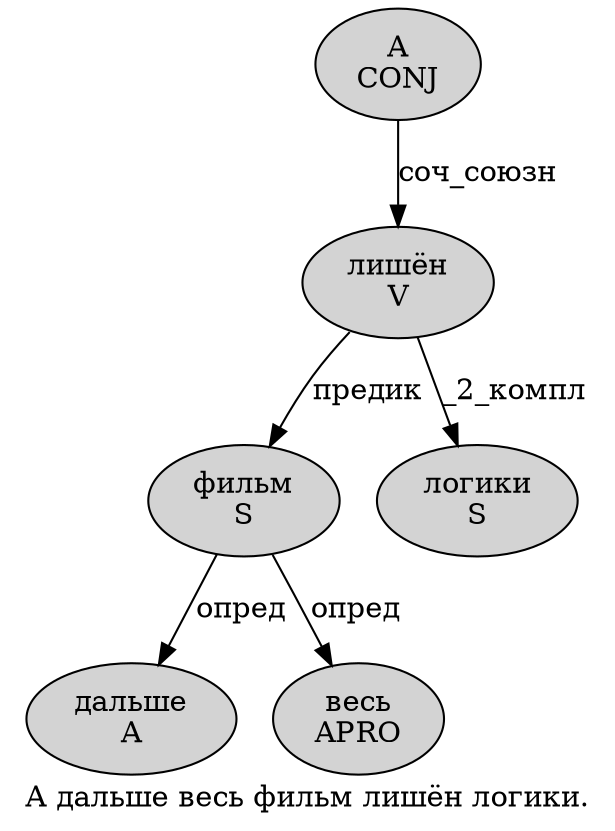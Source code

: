 digraph SENTENCE_4741 {
	graph [label="А дальше весь фильм лишён логики."]
	node [style=filled]
		0 [label="А
CONJ" color="" fillcolor=lightgray penwidth=1 shape=ellipse]
		1 [label="дальше
A" color="" fillcolor=lightgray penwidth=1 shape=ellipse]
		2 [label="весь
APRO" color="" fillcolor=lightgray penwidth=1 shape=ellipse]
		3 [label="фильм
S" color="" fillcolor=lightgray penwidth=1 shape=ellipse]
		4 [label="лишён
V" color="" fillcolor=lightgray penwidth=1 shape=ellipse]
		5 [label="логики
S" color="" fillcolor=lightgray penwidth=1 shape=ellipse]
			4 -> 3 [label="предик"]
			4 -> 5 [label="_2_компл"]
			0 -> 4 [label="соч_союзн"]
			3 -> 1 [label="опред"]
			3 -> 2 [label="опред"]
}